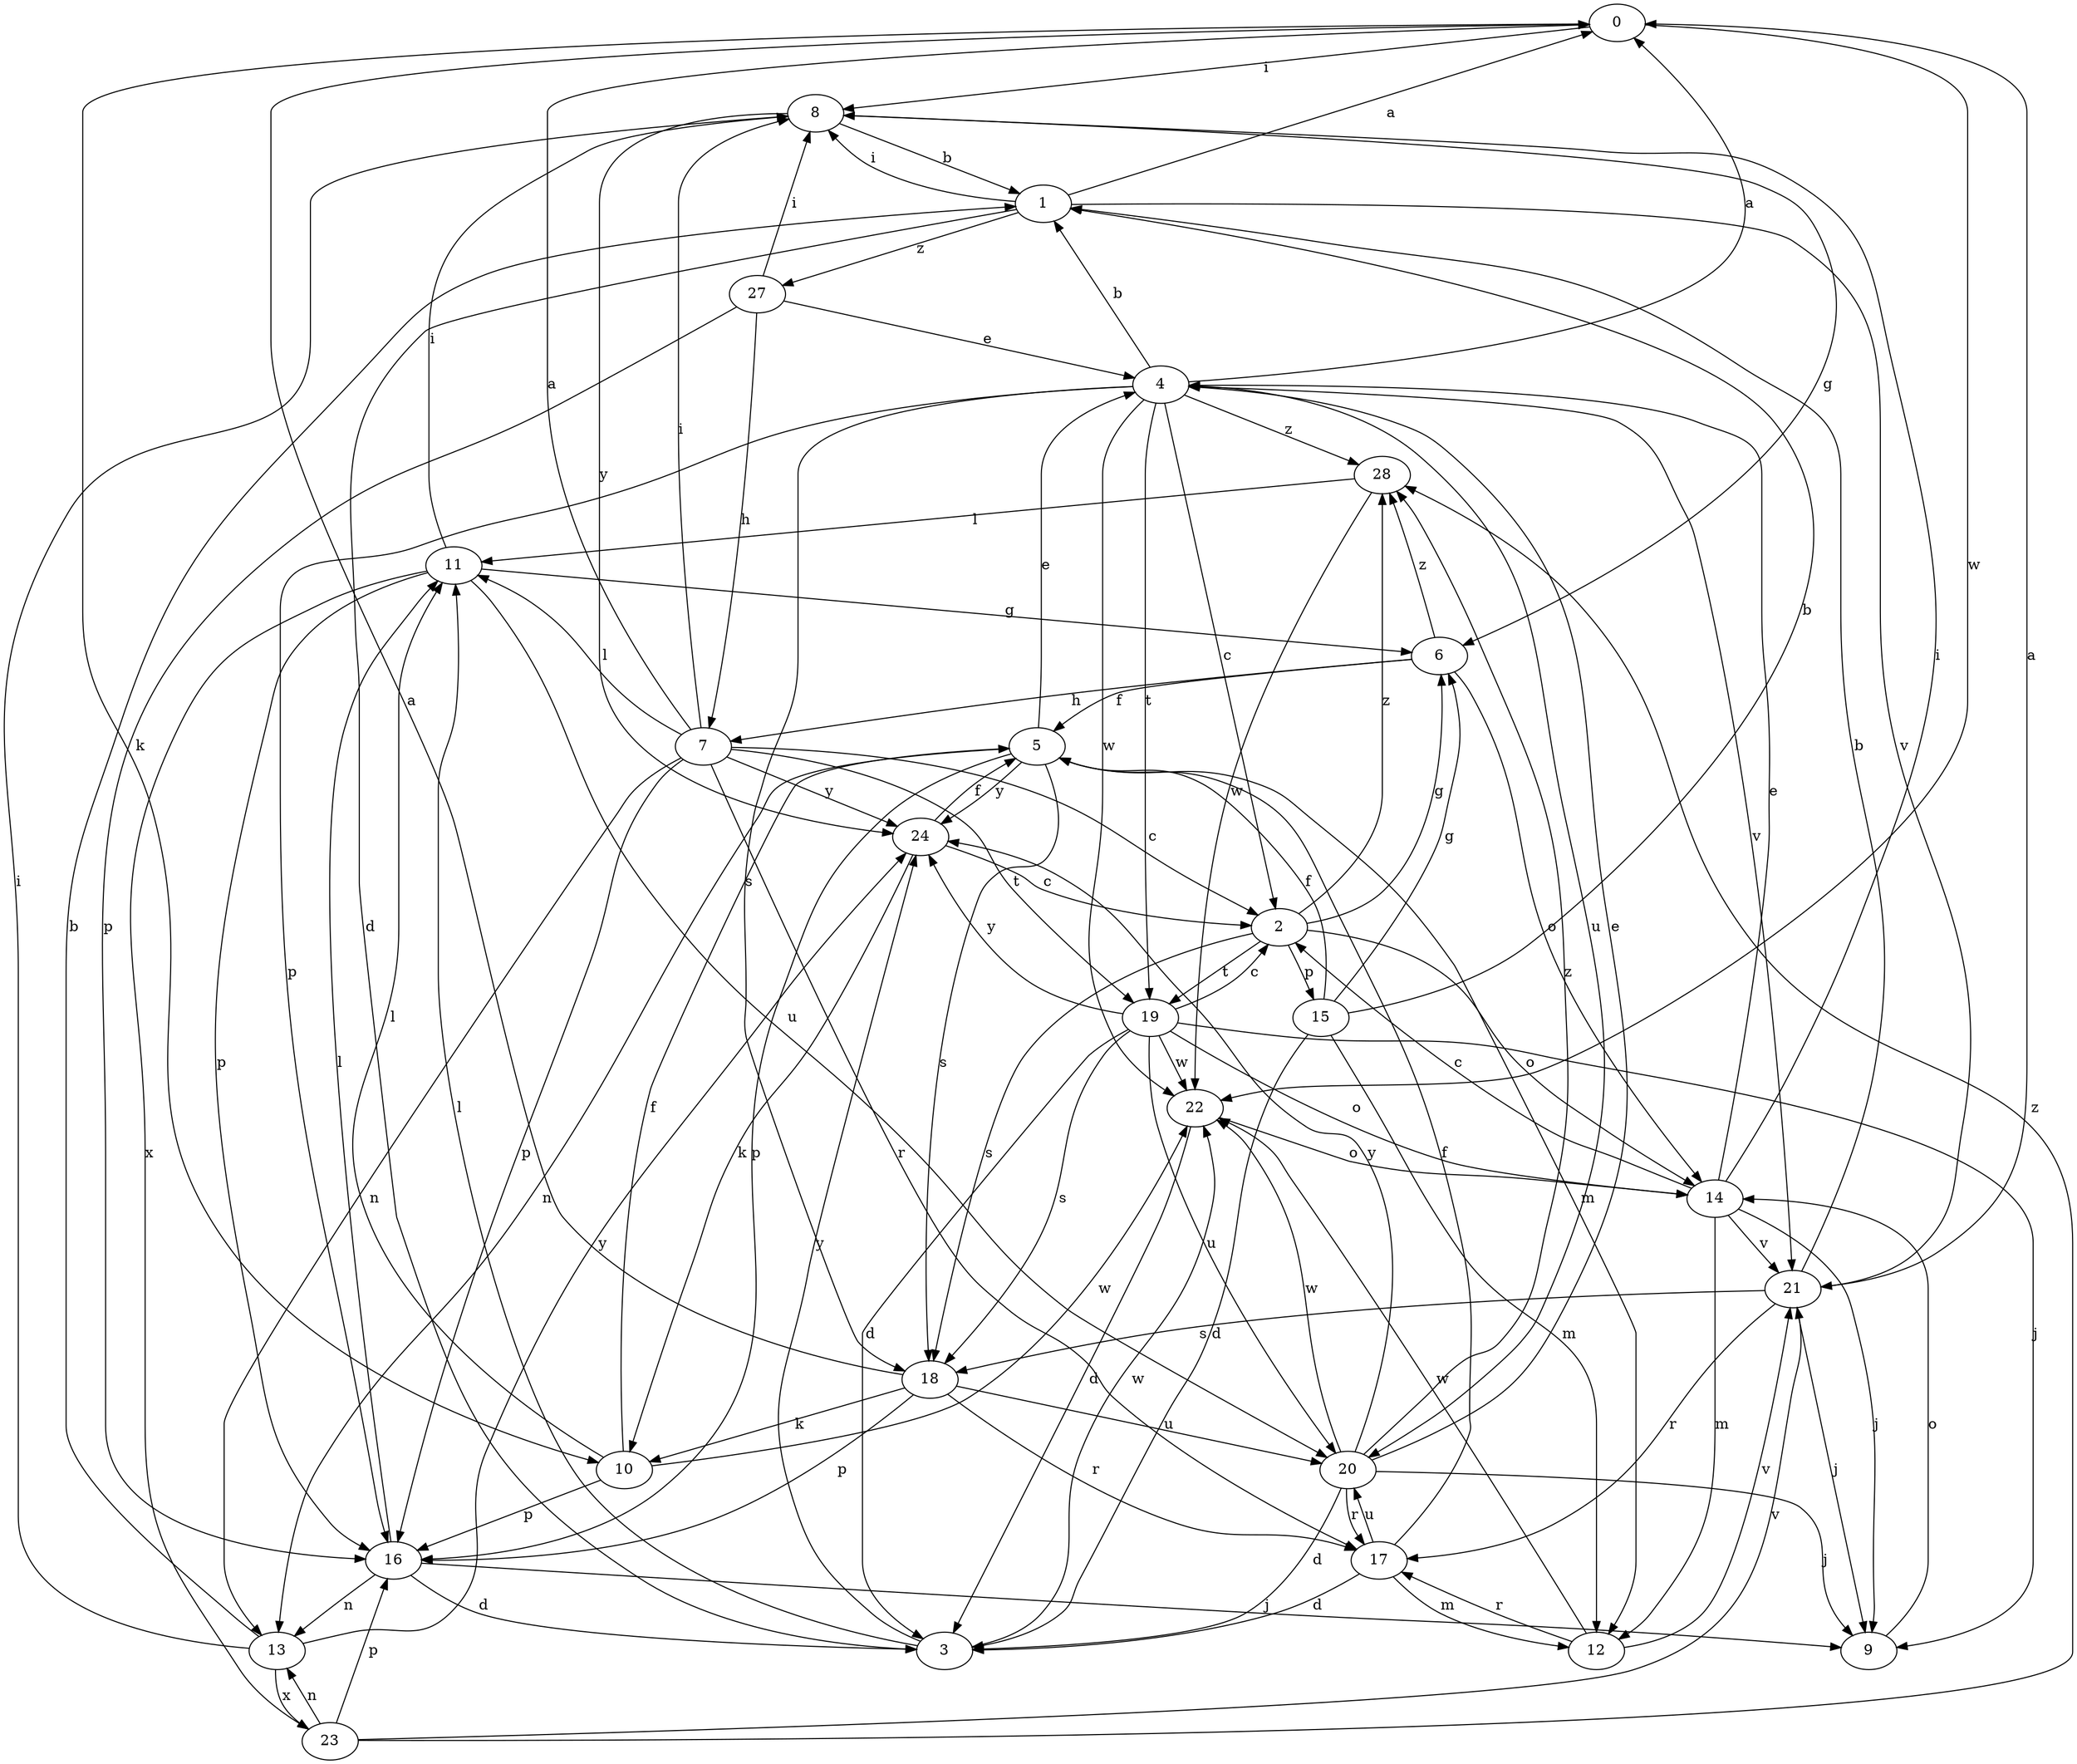 strict digraph  {
0;
1;
2;
3;
4;
5;
6;
7;
8;
9;
10;
11;
12;
13;
14;
15;
16;
17;
18;
19;
20;
21;
22;
23;
24;
27;
28;
0 -> 8  [label=i];
0 -> 10  [label=k];
0 -> 22  [label=w];
1 -> 0  [label=a];
1 -> 3  [label=d];
1 -> 8  [label=i];
1 -> 21  [label=v];
1 -> 27  [label=z];
2 -> 6  [label=g];
2 -> 14  [label=o];
2 -> 15  [label=p];
2 -> 18  [label=s];
2 -> 19  [label=t];
2 -> 28  [label=z];
3 -> 11  [label=l];
3 -> 22  [label=w];
3 -> 24  [label=y];
4 -> 0  [label=a];
4 -> 1  [label=b];
4 -> 2  [label=c];
4 -> 16  [label=p];
4 -> 18  [label=s];
4 -> 19  [label=t];
4 -> 20  [label=u];
4 -> 21  [label=v];
4 -> 22  [label=w];
4 -> 28  [label=z];
5 -> 4  [label=e];
5 -> 12  [label=m];
5 -> 13  [label=n];
5 -> 16  [label=p];
5 -> 18  [label=s];
5 -> 24  [label=y];
6 -> 5  [label=f];
6 -> 7  [label=h];
6 -> 14  [label=o];
6 -> 28  [label=z];
7 -> 0  [label=a];
7 -> 2  [label=c];
7 -> 8  [label=i];
7 -> 11  [label=l];
7 -> 13  [label=n];
7 -> 16  [label=p];
7 -> 17  [label=r];
7 -> 19  [label=t];
7 -> 24  [label=y];
8 -> 1  [label=b];
8 -> 6  [label=g];
8 -> 24  [label=y];
9 -> 14  [label=o];
10 -> 5  [label=f];
10 -> 11  [label=l];
10 -> 16  [label=p];
10 -> 22  [label=w];
11 -> 6  [label=g];
11 -> 8  [label=i];
11 -> 16  [label=p];
11 -> 20  [label=u];
11 -> 23  [label=x];
12 -> 17  [label=r];
12 -> 21  [label=v];
12 -> 22  [label=w];
13 -> 1  [label=b];
13 -> 8  [label=i];
13 -> 23  [label=x];
13 -> 24  [label=y];
14 -> 2  [label=c];
14 -> 4  [label=e];
14 -> 8  [label=i];
14 -> 9  [label=j];
14 -> 12  [label=m];
14 -> 21  [label=v];
15 -> 1  [label=b];
15 -> 3  [label=d];
15 -> 5  [label=f];
15 -> 6  [label=g];
15 -> 12  [label=m];
16 -> 3  [label=d];
16 -> 9  [label=j];
16 -> 11  [label=l];
16 -> 13  [label=n];
17 -> 3  [label=d];
17 -> 5  [label=f];
17 -> 12  [label=m];
17 -> 20  [label=u];
18 -> 0  [label=a];
18 -> 10  [label=k];
18 -> 16  [label=p];
18 -> 17  [label=r];
18 -> 20  [label=u];
19 -> 2  [label=c];
19 -> 3  [label=d];
19 -> 9  [label=j];
19 -> 14  [label=o];
19 -> 18  [label=s];
19 -> 20  [label=u];
19 -> 22  [label=w];
19 -> 24  [label=y];
20 -> 3  [label=d];
20 -> 4  [label=e];
20 -> 9  [label=j];
20 -> 17  [label=r];
20 -> 22  [label=w];
20 -> 24  [label=y];
20 -> 28  [label=z];
21 -> 0  [label=a];
21 -> 1  [label=b];
21 -> 9  [label=j];
21 -> 17  [label=r];
21 -> 18  [label=s];
22 -> 3  [label=d];
22 -> 14  [label=o];
23 -> 13  [label=n];
23 -> 16  [label=p];
23 -> 21  [label=v];
23 -> 28  [label=z];
24 -> 2  [label=c];
24 -> 5  [label=f];
24 -> 10  [label=k];
27 -> 4  [label=e];
27 -> 7  [label=h];
27 -> 8  [label=i];
27 -> 16  [label=p];
28 -> 11  [label=l];
28 -> 22  [label=w];
}
